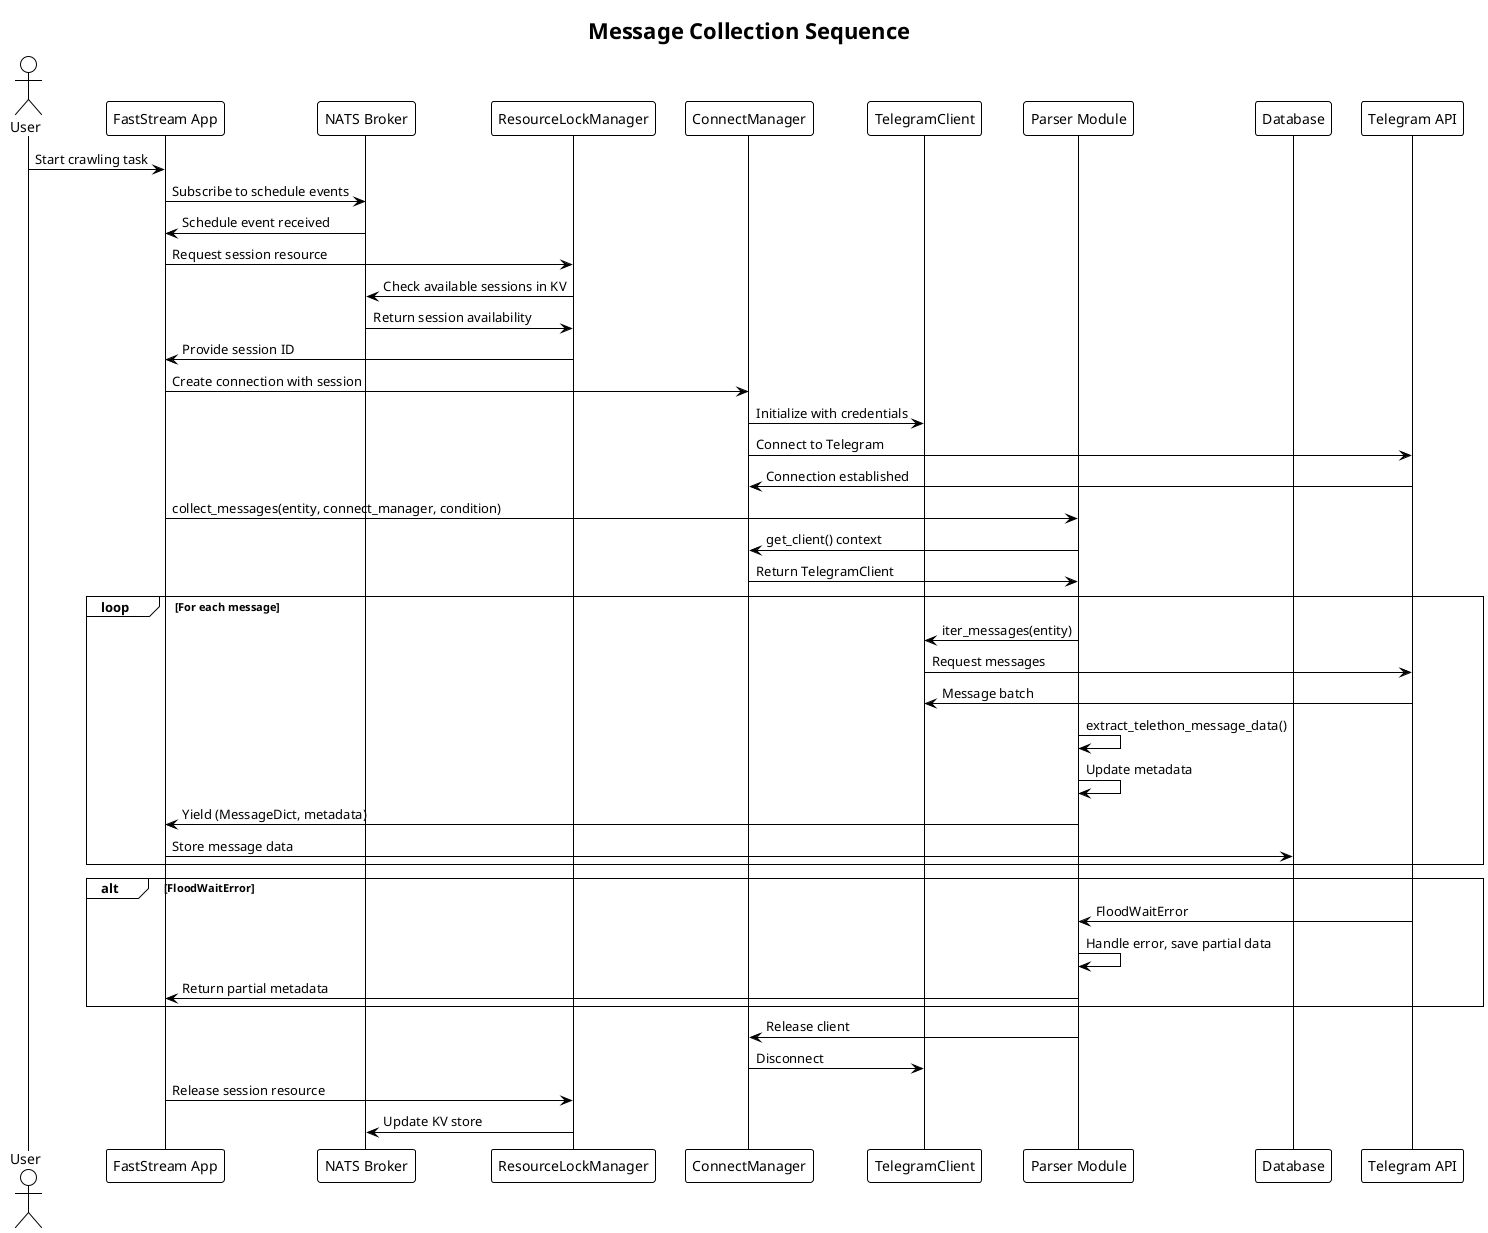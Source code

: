 @startuml
!theme plain
title Message Collection Sequence

actor User
participant "FastStream App" as App
participant "NATS Broker" as NATS
participant "ResourceLockManager" as RLM
participant "ConnectManager" as CM
participant "TelegramClient" as TGClient
participant "Parser Module" as Parser
participant "Database" as DB
participant "Telegram API" as TGApi

User -> App: Start crawling task
App -> NATS: Subscribe to schedule events
NATS -> App: Schedule event received

App -> RLM: Request session resource
RLM -> NATS: Check available sessions in KV
NATS -> RLM: Return session availability
RLM -> App: Provide session ID

App -> CM: Create connection with session
CM -> TGClient: Initialize with credentials
CM -> TGApi: Connect to Telegram
TGApi -> CM: Connection established

App -> Parser: collect_messages(entity, connect_manager, condition)
Parser -> CM: get_client() context
CM -> Parser: Return TelegramClient

loop For each message
    Parser -> TGClient: iter_messages(entity)
    TGClient -> TGApi: Request messages
    TGApi -> TGClient: Message batch
    Parser -> Parser: extract_telethon_message_data()
    Parser -> Parser: Update metadata
    Parser -> App: Yield (MessageDict, metadata)
    App -> DB: Store message data
end

alt FloodWaitError
    TGApi -> Parser: FloodWaitError
    Parser -> Parser: Handle error, save partial data
    Parser -> App: Return partial metadata
end

Parser -> CM: Release client
CM -> TGClient: Disconnect
App -> RLM: Release session resource
RLM -> NATS: Update KV store

@enduml
